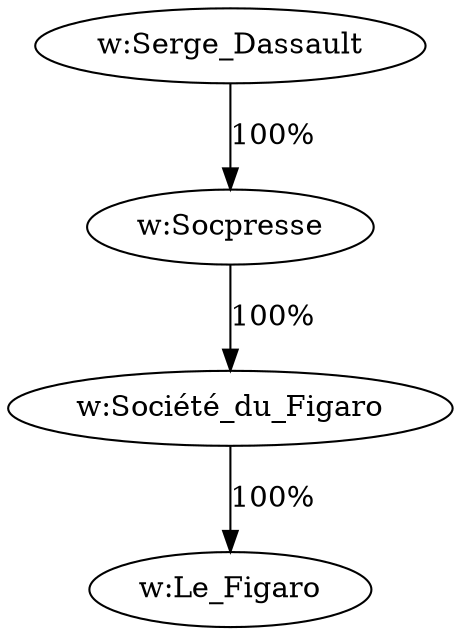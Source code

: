 digraph G {
  "w:Société_du_Figaro" -> "w:Le_Figaro" [label="100%"];
  "w:Socpresse" -> "w:Société_du_Figaro" [label="100%"];
  "w:Serge_Dassault" -> "w:Socpresse" [label="100%"];
}